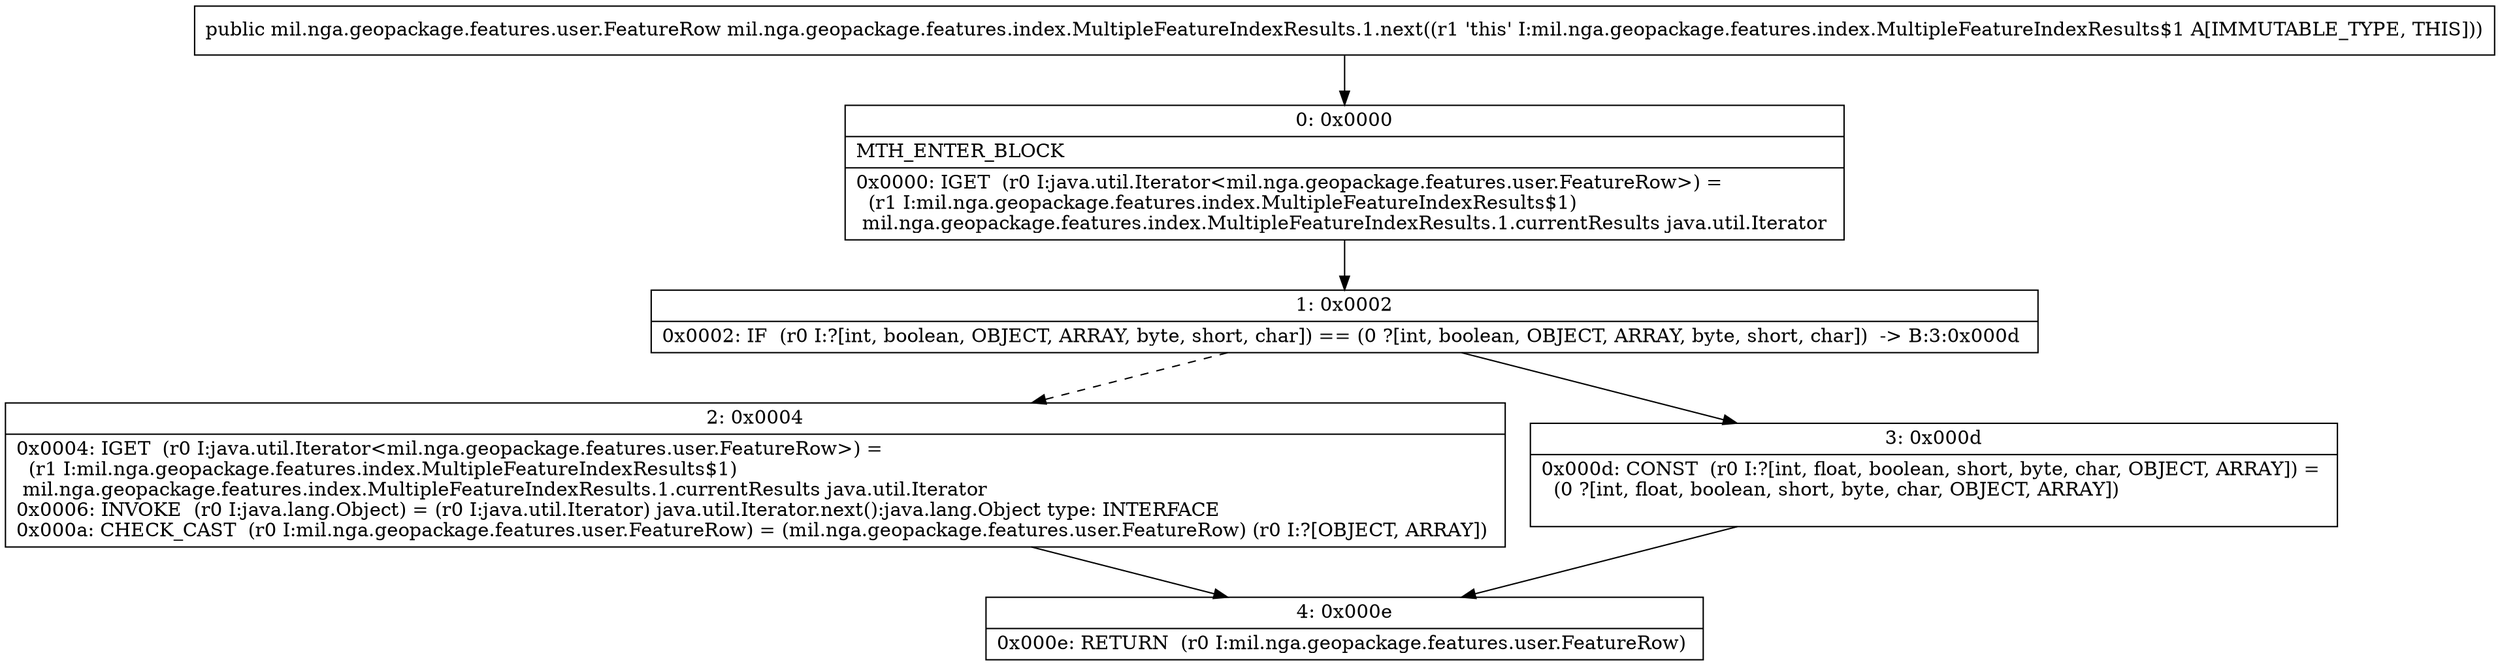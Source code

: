 digraph "CFG formil.nga.geopackage.features.index.MultipleFeatureIndexResults.1.next()Lmil\/nga\/geopackage\/features\/user\/FeatureRow;" {
Node_0 [shape=record,label="{0\:\ 0x0000|MTH_ENTER_BLOCK\l|0x0000: IGET  (r0 I:java.util.Iterator\<mil.nga.geopackage.features.user.FeatureRow\>) = \l  (r1 I:mil.nga.geopackage.features.index.MultipleFeatureIndexResults$1)\l mil.nga.geopackage.features.index.MultipleFeatureIndexResults.1.currentResults java.util.Iterator \l}"];
Node_1 [shape=record,label="{1\:\ 0x0002|0x0002: IF  (r0 I:?[int, boolean, OBJECT, ARRAY, byte, short, char]) == (0 ?[int, boolean, OBJECT, ARRAY, byte, short, char])  \-\> B:3:0x000d \l}"];
Node_2 [shape=record,label="{2\:\ 0x0004|0x0004: IGET  (r0 I:java.util.Iterator\<mil.nga.geopackage.features.user.FeatureRow\>) = \l  (r1 I:mil.nga.geopackage.features.index.MultipleFeatureIndexResults$1)\l mil.nga.geopackage.features.index.MultipleFeatureIndexResults.1.currentResults java.util.Iterator \l0x0006: INVOKE  (r0 I:java.lang.Object) = (r0 I:java.util.Iterator) java.util.Iterator.next():java.lang.Object type: INTERFACE \l0x000a: CHECK_CAST  (r0 I:mil.nga.geopackage.features.user.FeatureRow) = (mil.nga.geopackage.features.user.FeatureRow) (r0 I:?[OBJECT, ARRAY]) \l}"];
Node_3 [shape=record,label="{3\:\ 0x000d|0x000d: CONST  (r0 I:?[int, float, boolean, short, byte, char, OBJECT, ARRAY]) = \l  (0 ?[int, float, boolean, short, byte, char, OBJECT, ARRAY])\l \l}"];
Node_4 [shape=record,label="{4\:\ 0x000e|0x000e: RETURN  (r0 I:mil.nga.geopackage.features.user.FeatureRow) \l}"];
MethodNode[shape=record,label="{public mil.nga.geopackage.features.user.FeatureRow mil.nga.geopackage.features.index.MultipleFeatureIndexResults.1.next((r1 'this' I:mil.nga.geopackage.features.index.MultipleFeatureIndexResults$1 A[IMMUTABLE_TYPE, THIS])) }"];
MethodNode -> Node_0;
Node_0 -> Node_1;
Node_1 -> Node_2[style=dashed];
Node_1 -> Node_3;
Node_2 -> Node_4;
Node_3 -> Node_4;
}

